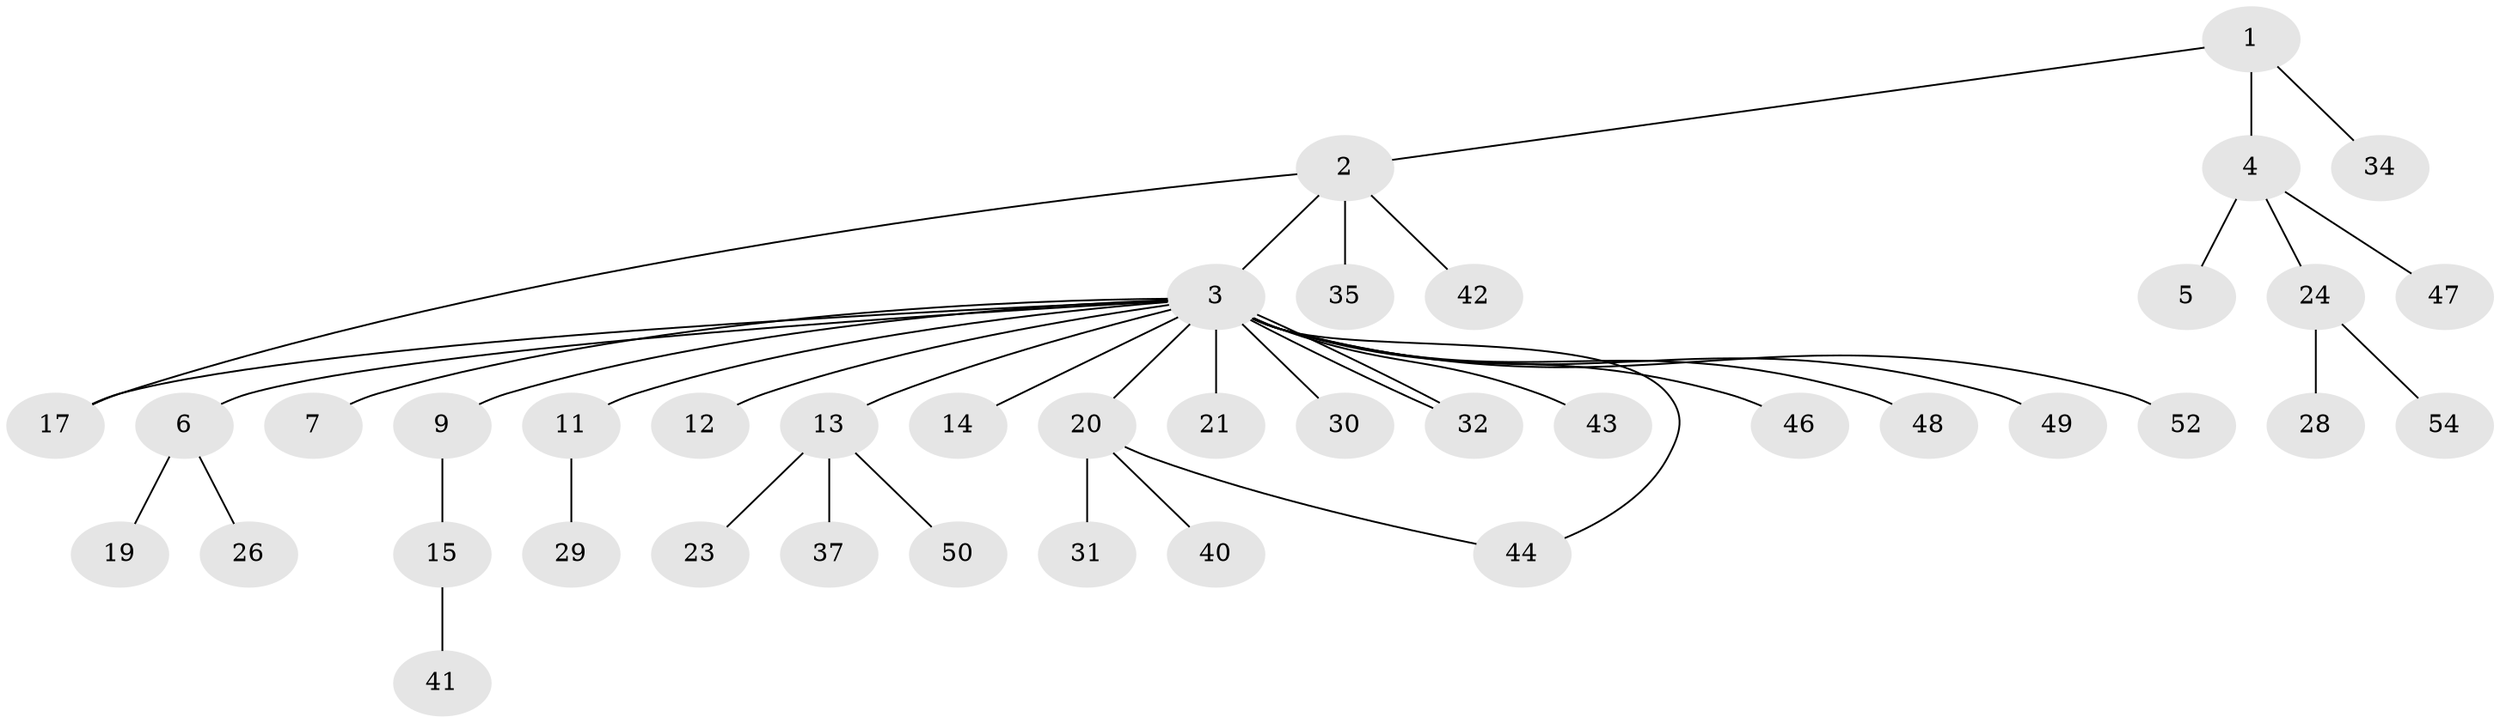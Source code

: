 // Generated by graph-tools (version 1.1) at 2025/51/02/27/25 19:51:58]
// undirected, 40 vertices, 42 edges
graph export_dot {
graph [start="1"]
  node [color=gray90,style=filled];
  1 [super="+10"];
  2 [super="+36"];
  3 [super="+8"];
  4 [super="+16"];
  5;
  6 [super="+18"];
  7;
  9;
  11;
  12;
  13 [super="+22"];
  14;
  15 [super="+39"];
  17 [super="+53"];
  19 [super="+33"];
  20 [super="+25"];
  21;
  23;
  24 [super="+27"];
  26;
  28;
  29;
  30;
  31;
  32 [super="+51"];
  34 [super="+38"];
  35;
  37;
  40;
  41;
  42;
  43;
  44 [super="+45"];
  46;
  47;
  48;
  49;
  50;
  52;
  54;
  1 -- 2;
  1 -- 4;
  1 -- 34;
  2 -- 3;
  2 -- 17;
  2 -- 35;
  2 -- 42;
  3 -- 6;
  3 -- 7;
  3 -- 11;
  3 -- 12;
  3 -- 13;
  3 -- 17;
  3 -- 20;
  3 -- 30;
  3 -- 32;
  3 -- 32;
  3 -- 43;
  3 -- 44;
  3 -- 46;
  3 -- 48;
  3 -- 49;
  3 -- 52;
  3 -- 21;
  3 -- 9;
  3 -- 14;
  4 -- 5;
  4 -- 24;
  4 -- 47;
  6 -- 26;
  6 -- 19;
  9 -- 15;
  11 -- 29;
  13 -- 23;
  13 -- 50;
  13 -- 37;
  15 -- 41;
  20 -- 31;
  20 -- 40;
  20 -- 44;
  24 -- 28;
  24 -- 54;
}

